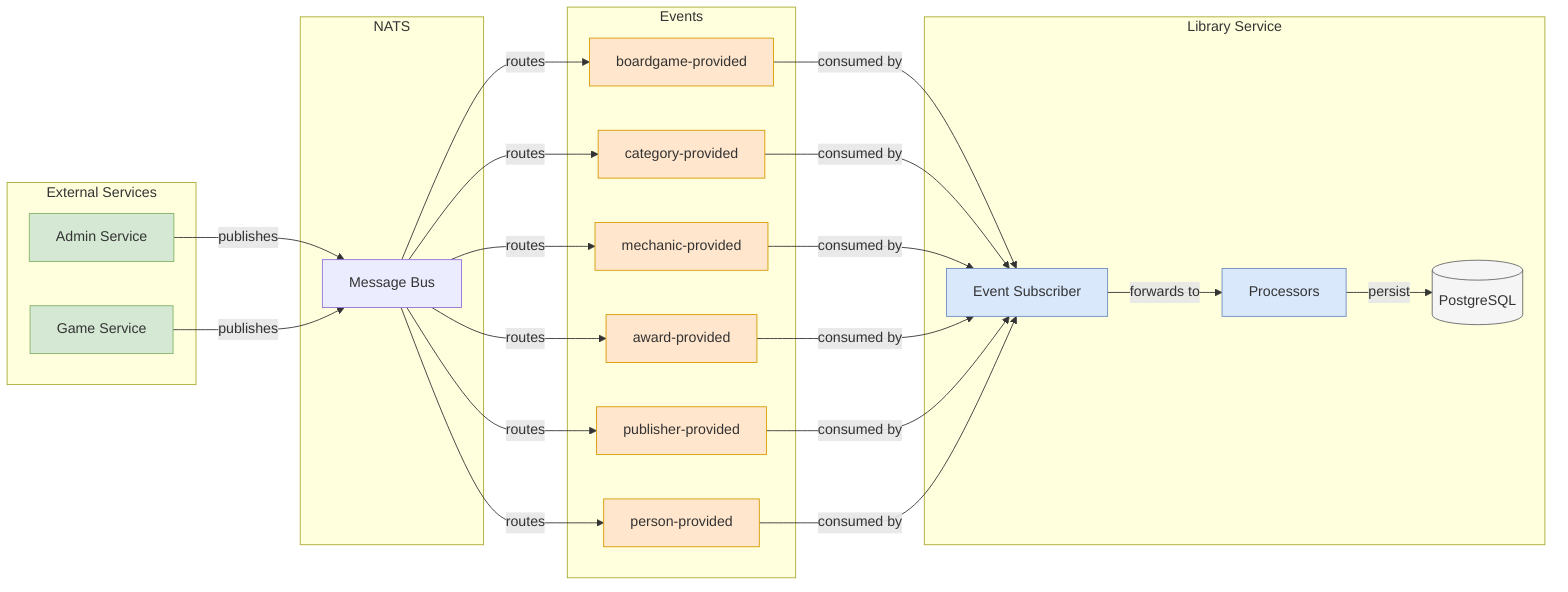 flowchart LR
    subgraph "External Services"
        Admin["Admin Service"]
        GameService["Game Service"]
    end
    
    subgraph "Library Service"
        Subscriber["Event Subscriber"]
        Processors["Processors"]
        DB[(PostgreSQL)]
    end
    
    subgraph "Events"
        GameEvent["boardgame-provided"]
        CatEvent["category-provided"]
        MechEvent["mechanic-provided"]
        AwardEvent["award-provided"]
        PublEvent["publisher-provided"]
        PersonEvent["person-provided"]
    end
    
    subgraph "NATS"
        EventBus["Message Bus"]
    end
    
    %% Flow
    Admin -->|publishes| EventBus
    GameService -->|publishes| EventBus
    
    EventBus -->|routes| GameEvent & CatEvent & MechEvent & AwardEvent & PublEvent & PersonEvent
    
    GameEvent & CatEvent & MechEvent & AwardEvent & PublEvent & PersonEvent -->|consumed by| Subscriber
    
    Subscriber -->|forwards to| Processors
    Processors -->|persist| DB
    
    %% Styling
    classDef service fill:#d5e8d4,stroke:#82b366,stroke-width:1px
    classDef component fill:#dae8fc,stroke:#6c8ebf,stroke-width:1px
    classDef event fill:#ffe6cc,stroke:#d79b00,stroke-width:1px
    classDef db fill:#f5f5f5,stroke:#666666,stroke-width:1px
    
    class Admin,GameService service
    class Subscriber,Processors component
    class GameEvent,CatEvent,MechEvent,AwardEvent,PublEvent,PersonEvent event
    class DB db
